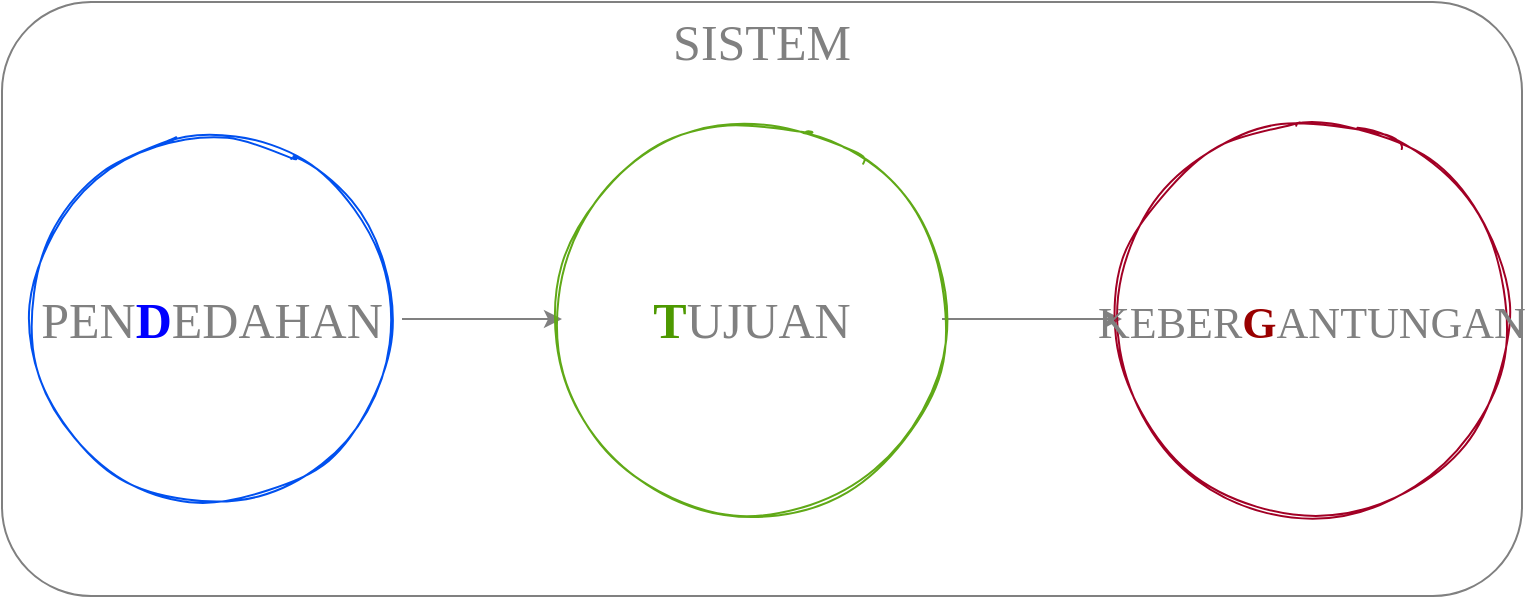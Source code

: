 <mxfile version="17.4.6" pages="7"><diagram id="BClQ7zJKGYlsGDlJx-q2" name="0.0.2"><mxGraphModel dx="998" dy="540" grid="1" gridSize="10" guides="1" tooltips="1" connect="1" arrows="1" fold="1" page="1" pageScale="1" pageWidth="1169" pageHeight="827" math="0" shadow="0"><root><mxCell id="0"/><mxCell id="1" parent="0"/><mxCell id="0XDa8BmgBY2-rIkM7C-t-5" value="" style="rounded=1;whiteSpace=wrap;html=1;fillColor=none;strokeColor=#808080;fontColor=#808080;fontFamily=Lucida Console;fontStyle=0" parent="1" vertex="1"><mxGeometry x="210" y="260" width="760" height="297" as="geometry"/></mxCell><mxCell id="gQmo-Lvj3IdOfGqod0C0-8" style="edgeStyle=orthogonalEdgeStyle;rounded=0;orthogonalLoop=1;jettySize=auto;html=1;strokeColor=#808080;fontColor=#808080;fontFamily=Lucida Console;fontStyle=0" parent="1" source="5" target="gQmo-Lvj3IdOfGqod0C0-6" edge="1"><mxGeometry relative="1" as="geometry"/></mxCell><mxCell id="5" value="PEN&lt;b&gt;&lt;font color=&quot;#0000ff&quot;&gt;D&lt;/font&gt;&lt;/b&gt;EDAHAN" style="ellipse;whiteSpace=wrap;html=1;aspect=fixed;sketch=1;fontFamily=Lucida Console;fontSize=25;fontStyle=0;fillColor=none;strokeColor=#0050EF;fontColor=#808080;" parent="1" vertex="1"><mxGeometry x="220" y="323.5" width="190" height="190" as="geometry"/></mxCell><mxCell id="gQmo-Lvj3IdOfGqod0C0-9" style="edgeStyle=orthogonalEdgeStyle;rounded=0;orthogonalLoop=1;jettySize=auto;html=1;strokeColor=#808080;fontColor=#808080;fontFamily=Lucida Console;fontStyle=0" parent="1" source="gQmo-Lvj3IdOfGqod0C0-6" target="gQmo-Lvj3IdOfGqod0C0-7" edge="1"><mxGeometry relative="1" as="geometry"/></mxCell><mxCell id="gQmo-Lvj3IdOfGqod0C0-6" value="&lt;b&gt;&lt;font color=&quot;#4d9900&quot;&gt;T&lt;/font&gt;&lt;/b&gt;UJUAN" style="ellipse;whiteSpace=wrap;html=1;aspect=fixed;sketch=1;fontFamily=Lucida Console;fontSize=25;fontStyle=0;fillColor=none;strokeColor=#60A917;fontColor=#808080;" parent="1" vertex="1"><mxGeometry x="490" y="323.5" width="190" height="190" as="geometry"/></mxCell><mxCell id="gQmo-Lvj3IdOfGqod0C0-7" value="&lt;font style=&quot;font-size: 22px;&quot;&gt;KEBER&lt;b&gt;&lt;font color=&quot;#990000&quot;&gt;G&lt;/font&gt;&lt;/b&gt;ANTUNGAN&lt;/font&gt;" style="ellipse;whiteSpace=wrap;html=1;aspect=fixed;sketch=1;fontFamily=Lucida Console;fontSize=25;spacing=2;fontStyle=0;fillColor=none;strokeColor=#A20025;fontColor=#808080;" parent="1" vertex="1"><mxGeometry x="770" y="323.5" width="190" height="190" as="geometry"/></mxCell><mxCell id="0XDa8BmgBY2-rIkM7C-t-6" value="SISTEM" style="text;html=1;fillColor=none;align=center;verticalAlign=middle;whiteSpace=wrap;rounded=0;fontColor=#808080;fontFamily=Lucida Console;fontStyle=0;fontSize=25;" parent="1" vertex="1"><mxGeometry x="570" y="270" width="40" height="20" as="geometry"/></mxCell></root></mxGraphModel></diagram><diagram id="nKiVWEsSA-270ExTul0f" name="0.0.3"><mxGraphModel dx="998" dy="540" grid="1" gridSize="10" guides="0" tooltips="1" connect="1" arrows="1" fold="1" page="1" pageScale="1" pageWidth="1100" pageHeight="850" math="0" shadow="0"><root><mxCell id="W0rM-MDbJ5D4AVO0Bxm_-0"/><mxCell id="W0rM-MDbJ5D4AVO0Bxm_-1" parent="W0rM-MDbJ5D4AVO0Bxm_-0"/><mxCell id="W0rM-MDbJ5D4AVO0Bxm_-2" value="" style="shape=image;verticalLabelPosition=bottom;labelBackgroundColor=#ffffff;verticalAlign=top;aspect=fixed;imageAspect=0;image=https://cdn-icons-png.flaticon.com/512/869/869869.png;strokeColor=#808080;rounded=1;sketch=1;" parent="W0rM-MDbJ5D4AVO0Bxm_-1" vertex="1"><mxGeometry x="860" y="251" width="162" height="162" as="geometry"/></mxCell><mxCell id="W0rM-MDbJ5D4AVO0Bxm_-3" value="" style="shape=image;verticalLabelPosition=bottom;labelBackgroundColor=#ffffff;verticalAlign=top;aspect=fixed;imageAspect=0;image=https://cdn-icons-png.flaticon.com/512/704/704834.png;strokeColor=#808080;rounded=1;sketch=1;" parent="W0rM-MDbJ5D4AVO0Bxm_-1" vertex="1"><mxGeometry x="650" y="256" width="140" height="140" as="geometry"/></mxCell><mxCell id="W0rM-MDbJ5D4AVO0Bxm_-5" value="" style="shape=image;verticalLabelPosition=bottom;labelBackgroundColor=#ffffff;verticalAlign=top;aspect=fixed;imageAspect=0;image=https://cdn-icons-png.flaticon.com/512/4982/4982460.png;strokeColor=#808080;rounded=1;sketch=1;" parent="W0rM-MDbJ5D4AVO0Bxm_-1" vertex="1"><mxGeometry x="450" y="267" width="130" height="130" as="geometry"/></mxCell><mxCell id="W0rM-MDbJ5D4AVO0Bxm_-11" value="" style="shape=image;verticalLabelPosition=bottom;labelBackgroundColor=#ffffff;verticalAlign=top;aspect=fixed;imageAspect=0;image=https://cdn-icons-png.flaticon.com/512/4983/4983285.png;strokeColor=#808080;rounded=1;sketch=1;" parent="W0rM-MDbJ5D4AVO0Bxm_-1" vertex="1"><mxGeometry x="270" y="270" width="112" height="112" as="geometry"/></mxCell><mxCell id="W0rM-MDbJ5D4AVO0Bxm_-13" value="" style="shape=image;verticalLabelPosition=bottom;labelBackgroundColor=#ffffff;verticalAlign=top;aspect=fixed;imageAspect=0;image=https://cdn-icons-png.flaticon.com/512/1447/1447825.png;strokeColor=#808080;rounded=1;sketch=1;" parent="W0rM-MDbJ5D4AVO0Bxm_-1" vertex="1"><mxGeometry x="80" y="250" width="122" height="122" as="geometry"/></mxCell><mxCell id="W0rM-MDbJ5D4AVO0Bxm_-29" style="edgeStyle=orthogonalEdgeStyle;orthogonalLoop=1;jettySize=auto;html=1;entryX=0;entryY=0.5;entryDx=0;entryDy=0;strokeColor=#808080;fontFamily=Courier New;fontColor=#808080;fontStyle=1;curved=1;sketch=1;" parent="W0rM-MDbJ5D4AVO0Bxm_-1" source="W0rM-MDbJ5D4AVO0Bxm_-26" edge="1"><mxGeometry relative="1" as="geometry"><mxPoint x="267" y="550" as="targetPoint"/></mxGeometry></mxCell><mxCell id="W0rM-MDbJ5D4AVO0Bxm_-26" value="G" style="whiteSpace=wrap;html=1;strokeColor=#6F0000;fillColor=none;fontFamily=Courier New;fontColor=#808080;fontStyle=1;rounded=1;sketch=1;" parent="W0rM-MDbJ5D4AVO0Bxm_-1" vertex="1"><mxGeometry x="162" y="470" width="40" height="160" as="geometry"/></mxCell><mxCell id="W0rM-MDbJ5D4AVO0Bxm_-27" value="T" style="whiteSpace=wrap;html=1;strokeColor=#005700;fillColor=none;fontFamily=Courier New;fontColor=#808080;fontStyle=1;rounded=1;sketch=1;" parent="W0rM-MDbJ5D4AVO0Bxm_-1" vertex="1"><mxGeometry x="120" y="470" width="40" height="160" as="geometry"/></mxCell><mxCell id="W0rM-MDbJ5D4AVO0Bxm_-28" value="D" style="whiteSpace=wrap;html=1;strokeColor=#001DBC;fillColor=none;fontFamily=Courier New;fontColor=#808080;fontStyle=1;rounded=1;sketch=1;" parent="W0rM-MDbJ5D4AVO0Bxm_-1" vertex="1"><mxGeometry x="77" y="470" width="40" height="160" as="geometry"/></mxCell><mxCell id="ZptFQKRL4hzS_mphF5Ht-0" value="" style="shape=flexArrow;endArrow=classic;html=1;fontFamily=Courier New;fontColor=#808080;strokeColor=#6F0000;width=52;endSize=8;curved=1;fillColor=#a20025;sketch=1;" parent="W0rM-MDbJ5D4AVO0Bxm_-1" edge="1"><mxGeometry width="50" height="50" relative="1" as="geometry"><mxPoint x="810" y="330" as="sourcePoint"/><mxPoint x="850" y="330" as="targetPoint"/></mxGeometry></mxCell><mxCell id="ZptFQKRL4hzS_mphF5Ht-1" value="" style="shape=flexArrow;endArrow=classic;html=1;fontFamily=Courier New;fontColor=#808080;strokeColor=#6F0000;width=52;endSize=8;curved=1;sketch=1;fillColor=#a20025;" parent="W0rM-MDbJ5D4AVO0Bxm_-1" edge="1"><mxGeometry width="50" height="50" relative="1" as="geometry"><mxPoint x="600" y="330" as="sourcePoint"/><mxPoint x="640" y="330" as="targetPoint"/></mxGeometry></mxCell><mxCell id="ZptFQKRL4hzS_mphF5Ht-2" value="" style="shape=flexArrow;endArrow=classic;html=1;fontFamily=Courier New;fontColor=#808080;strokeColor=#6F0000;width=52;endSize=8;curved=1;sketch=1;fillColor=#a20025;" parent="W0rM-MDbJ5D4AVO0Bxm_-1" edge="1"><mxGeometry width="50" height="50" relative="1" as="geometry"><mxPoint x="390" y="330" as="sourcePoint"/><mxPoint x="430" y="330" as="targetPoint"/></mxGeometry></mxCell><mxCell id="ZptFQKRL4hzS_mphF5Ht-3" value="" style="shape=flexArrow;endArrow=classic;html=1;fontFamily=Courier New;fontColor=#808080;strokeColor=#6F0000;width=52;endSize=8;curved=1;sketch=1;fillColor=#a20025;" parent="W0rM-MDbJ5D4AVO0Bxm_-1" edge="1"><mxGeometry width="50" height="50" relative="1" as="geometry"><mxPoint x="220" y="330" as="sourcePoint"/><mxPoint x="260" y="330" as="targetPoint"/></mxGeometry></mxCell><mxCell id="76Cj69Z0HNJIq9B8e0js-14" style="edgeStyle=none;html=1;fontColor=#808080;sketch=1;curved=1;strokeColor=#808080;" parent="W0rM-MDbJ5D4AVO0Bxm_-1" source="76Cj69Z0HNJIq9B8e0js-0" target="76Cj69Z0HNJIq9B8e0js-5" edge="1"><mxGeometry relative="1" as="geometry"/></mxCell><mxCell id="76Cj69Z0HNJIq9B8e0js-0" value="G" style="whiteSpace=wrap;html=1;strokeColor=#6F0000;fillColor=none;fontFamily=Courier New;fontColor=#808080;fontStyle=1;rounded=1;sketch=1;" parent="W0rM-MDbJ5D4AVO0Bxm_-1" vertex="1"><mxGeometry x="355" y="470" width="40" height="160" as="geometry"/></mxCell><mxCell id="76Cj69Z0HNJIq9B8e0js-1" value="T" style="whiteSpace=wrap;html=1;strokeColor=#005700;fillColor=none;fontFamily=Courier New;fontColor=#808080;fontStyle=1;rounded=1;sketch=1;" parent="W0rM-MDbJ5D4AVO0Bxm_-1" vertex="1"><mxGeometry x="313" y="470" width="40" height="160" as="geometry"/></mxCell><mxCell id="76Cj69Z0HNJIq9B8e0js-2" value="D" style="whiteSpace=wrap;html=1;strokeColor=#001DBC;fillColor=none;fontFamily=Courier New;fontColor=#808080;fontStyle=1;rounded=1;sketch=1;" parent="W0rM-MDbJ5D4AVO0Bxm_-1" vertex="1"><mxGeometry x="270" y="470" width="40" height="160" as="geometry"/></mxCell><mxCell id="76Cj69Z0HNJIq9B8e0js-13" style="edgeStyle=none;html=1;entryX=0;entryY=0.5;entryDx=0;entryDy=0;fontColor=#808080;sketch=1;curved=1;strokeColor=#808080;" parent="W0rM-MDbJ5D4AVO0Bxm_-1" source="76Cj69Z0HNJIq9B8e0js-3" target="76Cj69Z0HNJIq9B8e0js-8" edge="1"><mxGeometry relative="1" as="geometry"/></mxCell><mxCell id="76Cj69Z0HNJIq9B8e0js-3" value="G" style="whiteSpace=wrap;html=1;strokeColor=#6F0000;fillColor=none;fontFamily=Courier New;fontColor=#808080;fontStyle=1;rounded=1;sketch=1;" parent="W0rM-MDbJ5D4AVO0Bxm_-1" vertex="1"><mxGeometry x="535" y="470" width="40" height="160" as="geometry"/></mxCell><mxCell id="76Cj69Z0HNJIq9B8e0js-4" value="T" style="whiteSpace=wrap;html=1;strokeColor=#005700;fillColor=none;fontFamily=Courier New;fontColor=#808080;fontStyle=1;rounded=1;sketch=1;" parent="W0rM-MDbJ5D4AVO0Bxm_-1" vertex="1"><mxGeometry x="493" y="470" width="40" height="160" as="geometry"/></mxCell><mxCell id="76Cj69Z0HNJIq9B8e0js-5" value="D" style="whiteSpace=wrap;html=1;strokeColor=#001DBC;fillColor=none;fontFamily=Courier New;fontColor=#808080;fontStyle=1;rounded=1;sketch=1;" parent="W0rM-MDbJ5D4AVO0Bxm_-1" vertex="1"><mxGeometry x="450" y="470" width="40" height="160" as="geometry"/></mxCell><mxCell id="76Cj69Z0HNJIq9B8e0js-12" style="edgeStyle=none;html=1;entryX=0;entryY=0.5;entryDx=0;entryDy=0;fontColor=#808080;sketch=1;curved=1;strokeColor=#808080;" parent="W0rM-MDbJ5D4AVO0Bxm_-1" source="76Cj69Z0HNJIq9B8e0js-6" target="76Cj69Z0HNJIq9B8e0js-11" edge="1"><mxGeometry relative="1" as="geometry"/></mxCell><mxCell id="76Cj69Z0HNJIq9B8e0js-6" value="G" style="whiteSpace=wrap;html=1;strokeColor=#6F0000;fillColor=none;fontFamily=Courier New;fontColor=#808080;fontStyle=1;rounded=1;sketch=1;" parent="W0rM-MDbJ5D4AVO0Bxm_-1" vertex="1"><mxGeometry x="745" y="470" width="40" height="160" as="geometry"/></mxCell><mxCell id="76Cj69Z0HNJIq9B8e0js-7" value="T" style="whiteSpace=wrap;html=1;strokeColor=#005700;fillColor=none;fontFamily=Courier New;fontColor=#808080;fontStyle=1;rounded=1;sketch=1;" parent="W0rM-MDbJ5D4AVO0Bxm_-1" vertex="1"><mxGeometry x="703" y="470" width="40" height="160" as="geometry"/></mxCell><mxCell id="76Cj69Z0HNJIq9B8e0js-8" value="D" style="whiteSpace=wrap;html=1;strokeColor=#001DBC;fillColor=none;fontFamily=Courier New;fontColor=#808080;fontStyle=1;rounded=1;sketch=1;" parent="W0rM-MDbJ5D4AVO0Bxm_-1" vertex="1"><mxGeometry x="660" y="470" width="40" height="160" as="geometry"/></mxCell><mxCell id="76Cj69Z0HNJIq9B8e0js-9" value="G" style="whiteSpace=wrap;html=1;strokeColor=#6F0000;fillColor=none;fontFamily=Courier New;fontColor=#808080;fontStyle=1;rounded=1;sketch=1;" parent="W0rM-MDbJ5D4AVO0Bxm_-1" vertex="1"><mxGeometry x="955" y="470" width="40" height="160" as="geometry"/></mxCell><mxCell id="76Cj69Z0HNJIq9B8e0js-10" value="T" style="whiteSpace=wrap;html=1;strokeColor=#005700;fillColor=none;fontFamily=Courier New;fontColor=#808080;fontStyle=1;rounded=1;sketch=1;" parent="W0rM-MDbJ5D4AVO0Bxm_-1" vertex="1"><mxGeometry x="913" y="470" width="40" height="160" as="geometry"/></mxCell><mxCell id="76Cj69Z0HNJIq9B8e0js-11" value="D" style="whiteSpace=wrap;html=1;strokeColor=#001DBC;fillColor=none;fontFamily=Courier New;fontColor=#808080;fontStyle=1;rounded=1;sketch=1;" parent="W0rM-MDbJ5D4AVO0Bxm_-1" vertex="1"><mxGeometry x="870" y="470" width="40" height="160" as="geometry"/></mxCell></root></mxGraphModel></diagram><diagram id="3kXAWhVCvX7wtt8HvD0j" name="0.0.4"><mxGraphModel dx="998" dy="540" grid="1" gridSize="10" guides="1" tooltips="1" connect="1" arrows="1" fold="1" page="1" pageScale="1" pageWidth="1100" pageHeight="850" math="0" shadow="0"><root><mxCell id="fLSRTXFH1fcSwHrKiy_E-0"/><mxCell id="fLSRTXFH1fcSwHrKiy_E-1" parent="fLSRTXFH1fcSwHrKiy_E-0"/><mxCell id="tHzvTpeFHNqKRsSb1RSv-12" value="" style="ellipse;whiteSpace=wrap;html=1;aspect=fixed;rounded=1;sketch=1;fillColor=none;fontColor=#ffffff;strokeColor=#A20025;fontFamily=Courier New;fontStyle=1" parent="fLSRTXFH1fcSwHrKiy_E-1" vertex="1"><mxGeometry x="750" y="280" width="340" height="340" as="geometry"/></mxCell><mxCell id="tHzvTpeFHNqKRsSb1RSv-10" style="edgeStyle=orthogonalEdgeStyle;curved=1;rounded=1;sketch=1;orthogonalLoop=1;jettySize=auto;html=1;strokeColor=#8F8F8F;fontFamily=Courier New;fontStyle=1" parent="fLSRTXFH1fcSwHrKiy_E-1" source="tHzvTpeFHNqKRsSb1RSv-6" target="tHzvTpeFHNqKRsSb1RSv-7" edge="1"><mxGeometry relative="1" as="geometry"/></mxCell><mxCell id="tHzvTpeFHNqKRsSb1RSv-11" value="" style="edgeStyle=orthogonalEdgeStyle;curved=1;rounded=1;sketch=1;orthogonalLoop=1;jettySize=auto;html=1;strokeColor=#8F8F8F;fontFamily=Courier New;fontStyle=1" parent="fLSRTXFH1fcSwHrKiy_E-1" source="tHzvTpeFHNqKRsSb1RSv-6" target="tHzvTpeFHNqKRsSb1RSv-8" edge="1"><mxGeometry relative="1" as="geometry"/></mxCell><mxCell id="tHzvTpeFHNqKRsSb1RSv-6" value="T" style="ellipse;whiteSpace=wrap;html=1;aspect=fixed;sketch=1;rounded=1;fillColor=none;fontColor=#808080;strokeColor=#60A917;fontFamily=Courier New;fontStyle=1" parent="fLSRTXFH1fcSwHrKiy_E-1" vertex="1"><mxGeometry x="880" y="410" width="80" height="80" as="geometry"/></mxCell><mxCell id="tHzvTpeFHNqKRsSb1RSv-7" value="N" style="ellipse;whiteSpace=wrap;html=1;aspect=fixed;sketch=1;rounded=1;fillColor=none;fontColor=#808080;strokeColor=#A20025;fontFamily=Courier New;fontStyle=1" parent="fLSRTXFH1fcSwHrKiy_E-1" vertex="1"><mxGeometry x="990" y="410" width="80" height="80" as="geometry"/></mxCell><mxCell id="tHzvTpeFHNqKRsSb1RSv-8" value="N" style="ellipse;whiteSpace=wrap;html=1;aspect=fixed;sketch=1;rounded=1;fillColor=none;fontColor=#808080;strokeColor=#0050EF;fontFamily=Courier New;fontStyle=1" parent="fLSRTXFH1fcSwHrKiy_E-1" vertex="1"><mxGeometry x="770" y="410" width="80" height="80" as="geometry"/></mxCell><mxCell id="tHzvTpeFHNqKRsSb1RSv-21" style="edgeStyle=orthogonalEdgeStyle;curved=1;rounded=1;sketch=1;orthogonalLoop=1;jettySize=auto;html=1;entryX=0;entryY=0.5;entryDx=0;entryDy=0;strokeColor=#8F8F8F;fontFamily=Courier New;fontStyle=1" parent="fLSRTXFH1fcSwHrKiy_E-1" source="tHzvTpeFHNqKRsSb1RSv-13" target="tHzvTpeFHNqKRsSb1RSv-12" edge="1"><mxGeometry relative="1" as="geometry"/></mxCell><mxCell id="tHzvTpeFHNqKRsSb1RSv-13" value="" style="ellipse;whiteSpace=wrap;html=1;aspect=fixed;rounded=1;sketch=1;fillColor=none;fontColor=#ffffff;strokeColor=#60A917;fontFamily=Courier New;fontStyle=1" parent="fLSRTXFH1fcSwHrKiy_E-1" vertex="1"><mxGeometry x="390" y="280" width="340" height="340" as="geometry"/></mxCell><mxCell id="tHzvTpeFHNqKRsSb1RSv-14" style="edgeStyle=orthogonalEdgeStyle;curved=1;rounded=1;sketch=1;orthogonalLoop=1;jettySize=auto;html=1;strokeColor=#8F8F8F;fontFamily=Courier New;fontStyle=1" parent="fLSRTXFH1fcSwHrKiy_E-1" source="tHzvTpeFHNqKRsSb1RSv-16" target="tHzvTpeFHNqKRsSb1RSv-17" edge="1"><mxGeometry relative="1" as="geometry"/></mxCell><mxCell id="tHzvTpeFHNqKRsSb1RSv-15" value="" style="edgeStyle=orthogonalEdgeStyle;curved=1;rounded=1;sketch=1;orthogonalLoop=1;jettySize=auto;html=1;strokeColor=#8F8F8F;fontFamily=Courier New;fontStyle=1" parent="fLSRTXFH1fcSwHrKiy_E-1" source="tHzvTpeFHNqKRsSb1RSv-16" target="tHzvTpeFHNqKRsSb1RSv-18" edge="1"><mxGeometry relative="1" as="geometry"/></mxCell><mxCell id="tHzvTpeFHNqKRsSb1RSv-16" value="N" style="ellipse;whiteSpace=wrap;html=1;aspect=fixed;sketch=1;rounded=1;fillColor=none;fontColor=#808080;strokeColor=#60A917;fontFamily=Courier New;fontStyle=1" parent="fLSRTXFH1fcSwHrKiy_E-1" vertex="1"><mxGeometry x="520" y="410" width="80" height="80" as="geometry"/></mxCell><mxCell id="tHzvTpeFHNqKRsSb1RSv-17" value="T" style="ellipse;whiteSpace=wrap;html=1;aspect=fixed;sketch=1;rounded=1;fillColor=none;fontColor=#808080;strokeColor=#A20025;fontFamily=Courier New;fontStyle=1" parent="fLSRTXFH1fcSwHrKiy_E-1" vertex="1"><mxGeometry x="630" y="410" width="80" height="80" as="geometry"/></mxCell><mxCell id="tHzvTpeFHNqKRsSb1RSv-18" value="T" style="ellipse;whiteSpace=wrap;html=1;aspect=fixed;sketch=1;rounded=1;fillColor=none;fontColor=#808080;strokeColor=#0050EF;fontFamily=Courier New;fontStyle=1" parent="fLSRTXFH1fcSwHrKiy_E-1" vertex="1"><mxGeometry x="410" y="410" width="80" height="80" as="geometry"/></mxCell><mxCell id="tHzvTpeFHNqKRsSb1RSv-28" style="edgeStyle=orthogonalEdgeStyle;curved=1;rounded=1;sketch=1;orthogonalLoop=1;jettySize=auto;html=1;strokeColor=#8F8F8F;fontFamily=Courier New;fontStyle=1" parent="fLSRTXFH1fcSwHrKiy_E-1" source="tHzvTpeFHNqKRsSb1RSv-22" target="tHzvTpeFHNqKRsSb1RSv-13" edge="1"><mxGeometry relative="1" as="geometry"/></mxCell><mxCell id="tHzvTpeFHNqKRsSb1RSv-22" value="" style="ellipse;whiteSpace=wrap;html=1;aspect=fixed;rounded=1;sketch=1;fillColor=none;fontColor=#ffffff;strokeColor=#0050EF;fontFamily=Courier New;fontStyle=1" parent="fLSRTXFH1fcSwHrKiy_E-1" vertex="1"><mxGeometry x="20" y="280" width="340" height="340" as="geometry"/></mxCell><mxCell id="tHzvTpeFHNqKRsSb1RSv-29" value="ELEKTRON" style="text;html=1;fillColor=none;align=center;verticalAlign=middle;whiteSpace=wrap;rounded=0;sketch=1;fontColor=#8F8F8F;fontSize=23;fontFamily=Courier New;fontStyle=1" parent="fLSRTXFH1fcSwHrKiy_E-1" vertex="1"><mxGeometry x="170" y="670" width="40" height="20" as="geometry"/></mxCell><mxCell id="tHzvTpeFHNqKRsSb1RSv-30" value="NEUTRON" style="text;html=1;fillColor=none;align=center;verticalAlign=middle;whiteSpace=wrap;rounded=0;sketch=1;fontColor=#8F8F8F;fontSize=23;fontFamily=Courier New;fontStyle=1" parent="fLSRTXFH1fcSwHrKiy_E-1" vertex="1"><mxGeometry x="550" y="670" width="40" height="20" as="geometry"/></mxCell><mxCell id="tHzvTpeFHNqKRsSb1RSv-31" value="PROTON" style="text;html=1;fillColor=none;align=center;verticalAlign=middle;whiteSpace=wrap;rounded=0;sketch=1;fontColor=#8F8F8F;fontSize=23;fontFamily=Courier New;fontStyle=1" parent="fLSRTXFH1fcSwHrKiy_E-1" vertex="1"><mxGeometry x="900" y="670" width="40" height="20" as="geometry"/></mxCell><mxCell id="tHzvTpeFHNqKRsSb1RSv-32" style="edgeStyle=orthogonalEdgeStyle;curved=1;rounded=1;sketch=1;orthogonalLoop=1;jettySize=auto;html=1;strokeColor=#8F8F8F;fontFamily=Courier New;fontStyle=1" parent="fLSRTXFH1fcSwHrKiy_E-1" source="tHzvTpeFHNqKRsSb1RSv-34" target="tHzvTpeFHNqKRsSb1RSv-35" edge="1"><mxGeometry relative="1" as="geometry"/></mxCell><mxCell id="tHzvTpeFHNqKRsSb1RSv-33" value="" style="edgeStyle=orthogonalEdgeStyle;curved=1;rounded=1;sketch=1;orthogonalLoop=1;jettySize=auto;html=1;strokeColor=#8F8F8F;fontFamily=Courier New;fontStyle=1" parent="fLSRTXFH1fcSwHrKiy_E-1" source="tHzvTpeFHNqKRsSb1RSv-34" target="tHzvTpeFHNqKRsSb1RSv-36" edge="1"><mxGeometry relative="1" as="geometry"/></mxCell><mxCell id="tHzvTpeFHNqKRsSb1RSv-34" value="&lt;font color=&quot;#808080&quot;&gt;JISIM&lt;/font&gt;" style="ellipse;whiteSpace=wrap;html=1;aspect=fixed;sketch=1;rounded=1;fillColor=none;fontColor=#ffffff;strokeColor=#60A917;fontFamily=Courier New;fontStyle=1" parent="fLSRTXFH1fcSwHrKiy_E-1" vertex="1"><mxGeometry x="150" y="410" width="80" height="80" as="geometry"/></mxCell><mxCell id="tHzvTpeFHNqKRsSb1RSv-35" value="&lt;font color=&quot;#808080&quot;&gt;CAJ&lt;/font&gt;" style="ellipse;whiteSpace=wrap;html=1;aspect=fixed;sketch=1;rounded=1;fillColor=none;fontColor=#ffffff;strokeColor=#A20025;fontFamily=Courier New;fontStyle=1" parent="fLSRTXFH1fcSwHrKiy_E-1" vertex="1"><mxGeometry x="260" y="410" width="80" height="80" as="geometry"/></mxCell><mxCell id="tHzvTpeFHNqKRsSb1RSv-36" value="&lt;font color=&quot;#808080&quot;&gt;MOMENTUM SUDUT&lt;/font&gt;" style="ellipse;whiteSpace=wrap;html=1;aspect=fixed;sketch=1;rounded=1;fillColor=none;fontColor=#ffffff;strokeColor=#0050EF;fontFamily=Courier New;fontStyle=1" parent="fLSRTXFH1fcSwHrKiy_E-1" vertex="1"><mxGeometry x="40" y="410" width="80" height="80" as="geometry"/></mxCell></root></mxGraphModel></diagram><diagram name="0.0.4 2" id="BPuhP2UYqeS_asFMk0QZ"><mxGraphModel dx="1422" dy="786" grid="1" gridSize="10" guides="1" tooltips="1" connect="1" arrows="1" fold="1" page="1" pageScale="1" pageWidth="1100" pageHeight="850" math="0" shadow="0"><root><mxCell id="rGN0Hdvx375b36EXyA7g-0"/><mxCell id="rGN0Hdvx375b36EXyA7g-1" parent="rGN0Hdvx375b36EXyA7g-0"/><mxCell id="rGN0Hdvx375b36EXyA7g-2" value="MATAHARI" style="ellipse;whiteSpace=wrap;html=1;aspect=fixed;rounded=1;sketch=1;fillColor=none;strokeColor=#A20025;fontFamily=Courier New;fontStyle=1;fontSize=35;fontColor=#8F8F8F;" parent="rGN0Hdvx375b36EXyA7g-1" vertex="1"><mxGeometry x="750" y="280" width="340" height="340" as="geometry"/></mxCell><mxCell id="rGN0Hdvx375b36EXyA7g-8" style="edgeStyle=orthogonalEdgeStyle;curved=1;rounded=1;sketch=1;orthogonalLoop=1;jettySize=auto;html=1;entryX=0;entryY=0.5;entryDx=0;entryDy=0;strokeColor=#8F8F8F;fontFamily=Courier New;fontStyle=1;fontColor=#8F8F8F;" parent="rGN0Hdvx375b36EXyA7g-1" source="rGN0Hdvx375b36EXyA7g-9" target="rGN0Hdvx375b36EXyA7g-2" edge="1"><mxGeometry relative="1" as="geometry"/></mxCell><mxCell id="rGN0Hdvx375b36EXyA7g-9" value="&lt;font style=&quot;font-size: 35px&quot;&gt;PLANET&lt;/font&gt;" style="ellipse;whiteSpace=wrap;html=1;aspect=fixed;rounded=1;sketch=1;fillColor=none;strokeColor=#60A917;fontFamily=Courier New;fontStyle=1;fontSize=25;fontColor=#8F8F8F;" parent="rGN0Hdvx375b36EXyA7g-1" vertex="1"><mxGeometry x="390" y="280" width="340" height="340" as="geometry"/></mxCell><mxCell id="rGN0Hdvx375b36EXyA7g-15" style="edgeStyle=orthogonalEdgeStyle;curved=1;rounded=1;sketch=1;orthogonalLoop=1;jettySize=auto;html=1;strokeColor=#8F8F8F;fontFamily=Courier New;fontStyle=1;fontColor=#8F8F8F;" parent="rGN0Hdvx375b36EXyA7g-1" source="rGN0Hdvx375b36EXyA7g-16" target="rGN0Hdvx375b36EXyA7g-9" edge="1"><mxGeometry relative="1" as="geometry"/></mxCell><mxCell id="rGN0Hdvx375b36EXyA7g-16" value="&lt;font style=&quot;font-size: 35px&quot;&gt;BULAN&lt;/font&gt;" style="ellipse;whiteSpace=wrap;html=1;aspect=fixed;rounded=1;sketch=1;fillColor=none;strokeColor=#0050EF;fontFamily=Courier New;fontStyle=1;fontColor=#8F8F8F;" parent="rGN0Hdvx375b36EXyA7g-1" vertex="1"><mxGeometry x="20" y="280" width="340" height="340" as="geometry"/></mxCell></root></mxGraphModel></diagram><diagram name="0.0.5 2" id="KFiqBC2vEqDhtbo2sA6c"><mxGraphModel dx="1422" dy="1636" grid="1" gridSize="10" guides="1" tooltips="1" connect="1" arrows="1" fold="1" page="1" pageScale="1" pageWidth="1100" pageHeight="850" math="0" shadow="0"><root><mxCell id="fW6Y9jT2kXcSiZ-Nmt8K-0"/><mxCell id="fW6Y9jT2kXcSiZ-Nmt8K-1" parent="fW6Y9jT2kXcSiZ-Nmt8K-0"/><mxCell id="fW6Y9jT2kXcSiZ-Nmt8K-19" value="" style="rounded=0;whiteSpace=wrap;html=1;sketch=1;fontFamily=Courier New;fontSize=20;fontColor=#8F8F8F;strokeColor=#8F8F8F;fillColor=none;" parent="fW6Y9jT2kXcSiZ-Nmt8K-1" vertex="1"><mxGeometry x="37" y="820" width="570" height="220" as="geometry"/></mxCell><mxCell id="fW6Y9jT2kXcSiZ-Nmt8K-12" value="" style="rounded=0;whiteSpace=wrap;html=1;sketch=1;fontFamily=Courier New;fontSize=20;fontColor=#8F8F8F;strokeColor=#8F8F8F;fillColor=none;" parent="fW6Y9jT2kXcSiZ-Nmt8K-1" vertex="1"><mxGeometry x="165" y="420" width="780" height="285" as="geometry"/></mxCell><mxCell id="fW6Y9jT2kXcSiZ-Nmt8K-2" value="BROKER&lt;br&gt;(KEBER&lt;font color=&quot;#990000&quot;&gt;G&lt;/font&gt;ANTUNGAN)" style="ellipse;whiteSpace=wrap;html=1;aspect=fixed;rounded=1;sketch=1;fillColor=none;strokeColor=#A20025;fontFamily=Courier New;fontStyle=1;fontSize=35;fontColor=#8F8F8F;" parent="fW6Y9jT2kXcSiZ-Nmt8K-1" vertex="1"><mxGeometry x="745" y="-30" width="340" height="340" as="geometry"/></mxCell><mxCell id="fW6Y9jT2kXcSiZ-Nmt8K-3" style="edgeStyle=orthogonalEdgeStyle;curved=1;rounded=1;sketch=1;orthogonalLoop=1;jettySize=auto;html=1;entryX=0;entryY=0.5;entryDx=0;entryDy=0;strokeColor=#8F8F8F;fontFamily=Courier New;fontStyle=1;fontColor=#8F8F8F;" parent="fW6Y9jT2kXcSiZ-Nmt8K-1" source="fW6Y9jT2kXcSiZ-Nmt8K-4" target="fW6Y9jT2kXcSiZ-Nmt8K-2" edge="1"><mxGeometry relative="1" as="geometry"/></mxCell><mxCell id="fW6Y9jT2kXcSiZ-Nmt8K-13" style="edgeStyle=orthogonalEdgeStyle;curved=1;rounded=1;sketch=1;orthogonalLoop=1;jettySize=auto;html=1;fontFamily=Courier New;fontSize=20;fontColor=#8F8F8F;strokeColor=#8F8F8F;" parent="fW6Y9jT2kXcSiZ-Nmt8K-1" source="fW6Y9jT2kXcSiZ-Nmt8K-4" target="fW6Y9jT2kXcSiZ-Nmt8K-12" edge="1"><mxGeometry relative="1" as="geometry"/></mxCell><mxCell id="fW6Y9jT2kXcSiZ-Nmt8K-4" value="&lt;font style=&quot;font-size: 35px&quot;&gt;KHIDMAT&lt;br&gt;(&lt;font color=&quot;#4d9900&quot;&gt;T&lt;/font&gt;UJUAN)&lt;br&gt;&lt;/font&gt;" style="ellipse;whiteSpace=wrap;html=1;aspect=fixed;rounded=1;sketch=1;fillColor=none;strokeColor=#60A917;fontFamily=Courier New;fontStyle=1;fontSize=25;fontColor=#8F8F8F;" parent="fW6Y9jT2kXcSiZ-Nmt8K-1" vertex="1"><mxGeometry x="385" y="-30" width="340" height="340" as="geometry"/></mxCell><mxCell id="fW6Y9jT2kXcSiZ-Nmt8K-5" style="edgeStyle=orthogonalEdgeStyle;curved=1;rounded=1;sketch=1;orthogonalLoop=1;jettySize=auto;html=1;strokeColor=#8F8F8F;fontFamily=Courier New;fontStyle=1;fontColor=#8F8F8F;" parent="fW6Y9jT2kXcSiZ-Nmt8K-1" source="fW6Y9jT2kXcSiZ-Nmt8K-6" target="fW6Y9jT2kXcSiZ-Nmt8K-4" edge="1"><mxGeometry relative="1" as="geometry"/></mxCell><mxCell id="fW6Y9jT2kXcSiZ-Nmt8K-6" value="&lt;font style=&quot;font-size: 35px&quot;&gt;ALAT KAWALAN&lt;br&gt;(PEN&lt;font color=&quot;#0000ff&quot;&gt;D&lt;/font&gt;EDAHAN)&lt;br&gt;&lt;/font&gt;" style="ellipse;whiteSpace=wrap;html=1;aspect=fixed;rounded=1;sketch=1;fillColor=none;strokeColor=#0050EF;fontFamily=Courier New;fontStyle=1;fontColor=#8F8F8F;" parent="fW6Y9jT2kXcSiZ-Nmt8K-1" vertex="1"><mxGeometry x="15" y="-30" width="340" height="340" as="geometry"/></mxCell><mxCell id="fW6Y9jT2kXcSiZ-Nmt8K-7" value="PERSEPADUAN" style="ellipse;whiteSpace=wrap;html=1;aspect=fixed;rounded=1;sketch=1;fillColor=none;strokeColor=#A20025;fontFamily=Courier New;fontStyle=1;fontSize=20;fontColor=#8F8F8F;" parent="fW6Y9jT2kXcSiZ-Nmt8K-1" vertex="1"><mxGeometry x="715" y="470" width="190" height="190" as="geometry"/></mxCell><mxCell id="fW6Y9jT2kXcSiZ-Nmt8K-11" style="edgeStyle=orthogonalEdgeStyle;curved=1;rounded=1;sketch=1;orthogonalLoop=1;jettySize=auto;html=1;fontFamily=Courier New;fontSize=20;fontColor=#8F8F8F;strokeColor=#8F8F8F;" parent="fW6Y9jT2kXcSiZ-Nmt8K-1" source="fW6Y9jT2kXcSiZ-Nmt8K-8" target="fW6Y9jT2kXcSiZ-Nmt8K-7" edge="1"><mxGeometry relative="1" as="geometry"/></mxCell><mxCell id="fW6Y9jT2kXcSiZ-Nmt8K-8" value="&lt;font&gt;&lt;font style=&quot;font-size: 20px&quot;&gt;PEMPROSESAN&lt;/font&gt;&lt;br&gt;&lt;/font&gt;" style="ellipse;whiteSpace=wrap;html=1;aspect=fixed;rounded=1;sketch=1;fillColor=none;strokeColor=#60A917;fontFamily=Courier New;fontStyle=1;fontSize=25;fontColor=#8F8F8F;" parent="fW6Y9jT2kXcSiZ-Nmt8K-1" vertex="1"><mxGeometry x="465" y="470" width="190" height="190" as="geometry"/></mxCell><mxCell id="fW6Y9jT2kXcSiZ-Nmt8K-10" style="edgeStyle=orthogonalEdgeStyle;curved=1;rounded=1;sketch=1;orthogonalLoop=1;jettySize=auto;html=1;fontFamily=Courier New;fontSize=20;fontColor=#8F8F8F;strokeColor=#8F8F8F;" parent="fW6Y9jT2kXcSiZ-Nmt8K-1" source="fW6Y9jT2kXcSiZ-Nmt8K-9" target="fW6Y9jT2kXcSiZ-Nmt8K-8" edge="1"><mxGeometry relative="1" as="geometry"/></mxCell><mxCell id="fW6Y9jT2kXcSiZ-Nmt8K-20" style="edgeStyle=orthogonalEdgeStyle;curved=1;rounded=1;sketch=1;orthogonalLoop=1;jettySize=auto;html=1;entryX=0.489;entryY=-0.009;entryDx=0;entryDy=0;entryPerimeter=0;fontFamily=Courier New;fontSize=20;fontColor=#8F8F8F;strokeColor=#8F8F8F;" parent="fW6Y9jT2kXcSiZ-Nmt8K-1" source="fW6Y9jT2kXcSiZ-Nmt8K-9" target="fW6Y9jT2kXcSiZ-Nmt8K-19" edge="1"><mxGeometry relative="1" as="geometry"/></mxCell><mxCell id="fW6Y9jT2kXcSiZ-Nmt8K-9" value="&lt;font&gt;&lt;font style=&quot;font-size: 20px&quot;&gt;PENGESAHAN&lt;/font&gt;&lt;br&gt;&lt;/font&gt;" style="ellipse;whiteSpace=wrap;html=1;aspect=fixed;rounded=1;sketch=1;fillColor=none;strokeColor=#0050EF;fontFamily=Courier New;fontStyle=1;fontColor=#8F8F8F;" parent="fW6Y9jT2kXcSiZ-Nmt8K-1" vertex="1"><mxGeometry x="215" y="465" width="200" height="200" as="geometry"/></mxCell><mxCell id="fW6Y9jT2kXcSiZ-Nmt8K-14" value="LUARAN" style="ellipse;whiteSpace=wrap;html=1;aspect=fixed;rounded=1;sketch=1;fillColor=none;strokeColor=#A20025;fontFamily=Courier New;fontStyle=1;fontSize=20;fontColor=#8F8F8F;" parent="fW6Y9jT2kXcSiZ-Nmt8K-1" vertex="1"><mxGeometry x="422" y="870" width="120" height="120" as="geometry"/></mxCell><mxCell id="fW6Y9jT2kXcSiZ-Nmt8K-18" style="edgeStyle=orthogonalEdgeStyle;curved=1;rounded=1;sketch=1;orthogonalLoop=1;jettySize=auto;html=1;fontFamily=Courier New;fontSize=20;fontColor=#8F8F8F;strokeColor=#8F8F8F;" parent="fW6Y9jT2kXcSiZ-Nmt8K-1" source="fW6Y9jT2kXcSiZ-Nmt8K-15" target="fW6Y9jT2kXcSiZ-Nmt8K-14" edge="1"><mxGeometry relative="1" as="geometry"/></mxCell><mxCell id="fW6Y9jT2kXcSiZ-Nmt8K-15" value="&lt;font&gt;&lt;font style=&quot;font-size: 20px&quot;&gt;LOJIK&lt;/font&gt;&lt;br&gt;&lt;/font&gt;" style="ellipse;whiteSpace=wrap;html=1;aspect=fixed;rounded=1;sketch=1;fillColor=none;strokeColor=#60A917;fontFamily=Courier New;fontStyle=1;fontSize=25;fontColor=#8F8F8F;" parent="fW6Y9jT2kXcSiZ-Nmt8K-1" vertex="1"><mxGeometry x="252" y="870" width="120" height="120" as="geometry"/></mxCell><mxCell id="fW6Y9jT2kXcSiZ-Nmt8K-17" style="edgeStyle=orthogonalEdgeStyle;curved=1;rounded=1;sketch=1;orthogonalLoop=1;jettySize=auto;html=1;fontFamily=Courier New;fontSize=20;fontColor=#8F8F8F;strokeColor=#8F8F8F;" parent="fW6Y9jT2kXcSiZ-Nmt8K-1" source="fW6Y9jT2kXcSiZ-Nmt8K-16" target="fW6Y9jT2kXcSiZ-Nmt8K-15" edge="1"><mxGeometry relative="1" as="geometry"/></mxCell><mxCell id="fW6Y9jT2kXcSiZ-Nmt8K-16" value="&lt;font&gt;&lt;font style=&quot;font-size: 20px&quot;&gt;STRUKTUR&lt;/font&gt;&lt;br&gt;&lt;/font&gt;" style="ellipse;whiteSpace=wrap;html=1;aspect=fixed;rounded=1;sketch=1;fillColor=none;strokeColor=#0050EF;fontFamily=Courier New;fontStyle=1;fontColor=#8F8F8F;" parent="fW6Y9jT2kXcSiZ-Nmt8K-1" vertex="1"><mxGeometry x="77" y="865" width="130" height="130" as="geometry"/></mxCell></root></mxGraphModel></diagram><diagram name="0.0.5 3" id="Mhk29zlba1toDi8wMus7"><mxGraphModel dx="2522" dy="1636" grid="1" gridSize="10" guides="1" tooltips="1" connect="1" arrows="1" fold="1" page="1" pageScale="1" pageWidth="1100" pageHeight="850" math="0" shadow="0"><root><mxCell id="oFzkff3jUH4xU8nQMEI9-0"/><mxCell id="oFzkff3jUH4xU8nQMEI9-1" parent="oFzkff3jUH4xU8nQMEI9-0"/><mxCell id="oFzkff3jUH4xU8nQMEI9-4" value="PERKHIDMATAN&lt;br&gt;MIKRO&lt;br&gt;DUTA" style="ellipse;whiteSpace=wrap;html=1;aspect=fixed;rounded=1;sketch=1;fillColor=none;strokeColor=#A20025;fontFamily=Courier New;fontStyle=1;fontSize=35;fontColor=#8F8F8F;" parent="oFzkff3jUH4xU8nQMEI9-1" vertex="1"><mxGeometry x="285" y="-450" width="340" height="340" as="geometry"/></mxCell><mxCell id="oFzkff3jUH4xU8nQMEI9-5" style="edgeStyle=orthogonalEdgeStyle;curved=1;rounded=1;sketch=1;orthogonalLoop=1;jettySize=auto;html=1;entryX=0;entryY=0.5;entryDx=0;entryDy=0;strokeColor=#8F8F8F;fontFamily=Courier New;fontStyle=1;fontColor=#8F8F8F;" parent="oFzkff3jUH4xU8nQMEI9-1" source="oFzkff3jUH4xU8nQMEI9-7" target="oFzkff3jUH4xU8nQMEI9-4" edge="1"><mxGeometry relative="1" as="geometry"/></mxCell><mxCell id="oFzkff3jUH4xU8nQMEI9-22" style="edgeStyle=orthogonalEdgeStyle;curved=1;rounded=1;sketch=1;orthogonalLoop=1;jettySize=auto;html=1;fontFamily=Courier New;fontSize=20;fontColor=#8F8F8F;strokeColor=#8F8F8F;" parent="oFzkff3jUH4xU8nQMEI9-1" source="oFzkff3jUH4xU8nQMEI9-7" target="oFzkff3jUH4xU8nQMEI9-21" edge="1"><mxGeometry relative="1" as="geometry"/></mxCell><mxCell id="oFzkff3jUH4xU8nQMEI9-7" value="&lt;font style=&quot;font-size: 35px&quot;&gt;PERKHIDMATAN&lt;br&gt;MIKRO&lt;br&gt;ATURAN&lt;br&gt;&lt;/font&gt;" style="ellipse;whiteSpace=wrap;html=1;aspect=fixed;rounded=1;sketch=1;fillColor=none;strokeColor=#60A917;fontFamily=Courier New;fontStyle=1;fontSize=25;fontColor=#8F8F8F;" parent="oFzkff3jUH4xU8nQMEI9-1" vertex="1"><mxGeometry x="-175" y="-170" width="340" height="340" as="geometry"/></mxCell><mxCell id="oFzkff3jUH4xU8nQMEI9-8" style="edgeStyle=orthogonalEdgeStyle;curved=1;rounded=1;sketch=1;orthogonalLoop=1;jettySize=auto;html=1;strokeColor=#8F8F8F;fontFamily=Courier New;fontStyle=1;fontColor=#8F8F8F;" parent="oFzkff3jUH4xU8nQMEI9-1" source="oFzkff3jUH4xU8nQMEI9-9" target="oFzkff3jUH4xU8nQMEI9-7" edge="1"><mxGeometry relative="1" as="geometry"/></mxCell><mxCell id="oFzkff3jUH4xU8nQMEI9-9" value="&lt;font style=&quot;font-size: 35px&quot;&gt;PENJAGA PINTU&lt;br&gt;&lt;/font&gt;" style="ellipse;whiteSpace=wrap;html=1;aspect=fixed;rounded=1;sketch=1;fillColor=none;strokeColor=#0050EF;fontFamily=Courier New;fontStyle=1;fontColor=#8F8F8F;" parent="oFzkff3jUH4xU8nQMEI9-1" vertex="1"><mxGeometry x="-610" y="-170" width="340" height="340" as="geometry"/></mxCell><mxCell id="oFzkff3jUH4xU8nQMEI9-21" value="PERKHIDMATAN&lt;br&gt;MIKRO&lt;br&gt;DUTA" style="ellipse;whiteSpace=wrap;html=1;aspect=fixed;rounded=1;sketch=1;fillColor=none;strokeColor=#A20025;fontFamily=Courier New;fontStyle=1;fontSize=35;fontColor=#8F8F8F;" parent="oFzkff3jUH4xU8nQMEI9-1" vertex="1"><mxGeometry x="285" y="100" width="340" height="340" as="geometry"/></mxCell></root></mxGraphModel></diagram><diagram id="KgeVGjpWFuRjrlViPhDL" name="0.0.5"><mxGraphModel dx="1422" dy="786" grid="1" gridSize="10" guides="1" tooltips="1" connect="1" arrows="1" fold="1" page="1" pageScale="1" pageWidth="1100" pageHeight="850" math="0" shadow="0"><root><mxCell id="3AlMoLvSrDSe7ntdJGDQ-0"/><mxCell id="3AlMoLvSrDSe7ntdJGDQ-1" parent="3AlMoLvSrDSe7ntdJGDQ-0"/><mxCell id="3AlMoLvSrDSe7ntdJGDQ-2" value="BROKER&lt;br&gt;(KEBER&lt;font color=&quot;#990000&quot;&gt;G&lt;/font&gt;ANTUNGAN)" style="ellipse;whiteSpace=wrap;html=1;aspect=fixed;rounded=1;sketch=1;fillColor=none;strokeColor=#A20025;fontFamily=Courier New;fontStyle=1;fontSize=35;fontColor=#8F8F8F;" parent="3AlMoLvSrDSe7ntdJGDQ-1" vertex="1"><mxGeometry x="750" y="280" width="340" height="340" as="geometry"/></mxCell><mxCell id="3AlMoLvSrDSe7ntdJGDQ-3" style="edgeStyle=orthogonalEdgeStyle;curved=1;rounded=1;sketch=1;orthogonalLoop=1;jettySize=auto;html=1;entryX=0;entryY=0.5;entryDx=0;entryDy=0;strokeColor=#8F8F8F;fontFamily=Courier New;fontStyle=1;fontColor=#8F8F8F;" parent="3AlMoLvSrDSe7ntdJGDQ-1" source="3AlMoLvSrDSe7ntdJGDQ-4" target="3AlMoLvSrDSe7ntdJGDQ-2" edge="1"><mxGeometry relative="1" as="geometry"/></mxCell><mxCell id="3AlMoLvSrDSe7ntdJGDQ-4" value="&lt;font style=&quot;font-size: 35px&quot;&gt;KHIDMAT&lt;br&gt;(&lt;font color=&quot;#4d9900&quot;&gt;T&lt;/font&gt;UJUAN)&lt;br&gt;&lt;/font&gt;" style="ellipse;whiteSpace=wrap;html=1;aspect=fixed;rounded=1;sketch=1;fillColor=none;strokeColor=#60A917;fontFamily=Courier New;fontStyle=1;fontSize=25;fontColor=#8F8F8F;" parent="3AlMoLvSrDSe7ntdJGDQ-1" vertex="1"><mxGeometry x="390" y="280" width="340" height="340" as="geometry"/></mxCell><mxCell id="3AlMoLvSrDSe7ntdJGDQ-5" style="edgeStyle=orthogonalEdgeStyle;curved=1;rounded=1;sketch=1;orthogonalLoop=1;jettySize=auto;html=1;strokeColor=#8F8F8F;fontFamily=Courier New;fontStyle=1;fontColor=#8F8F8F;" parent="3AlMoLvSrDSe7ntdJGDQ-1" source="3AlMoLvSrDSe7ntdJGDQ-6" target="3AlMoLvSrDSe7ntdJGDQ-4" edge="1"><mxGeometry relative="1" as="geometry"/></mxCell><mxCell id="3AlMoLvSrDSe7ntdJGDQ-6" value="&lt;font style=&quot;font-size: 35px&quot;&gt;ALAT KAWALAN&lt;br&gt;(PEN&lt;font color=&quot;#0000ff&quot;&gt;D&lt;/font&gt;EDAHAN)&lt;br&gt;&lt;/font&gt;" style="ellipse;whiteSpace=wrap;html=1;aspect=fixed;rounded=1;sketch=1;fillColor=none;strokeColor=#0050EF;fontFamily=Courier New;fontStyle=1;fontColor=#8F8F8F;" parent="3AlMoLvSrDSe7ntdJGDQ-1" vertex="1"><mxGeometry x="20" y="280" width="340" height="340" as="geometry"/></mxCell></root></mxGraphModel></diagram></mxfile>